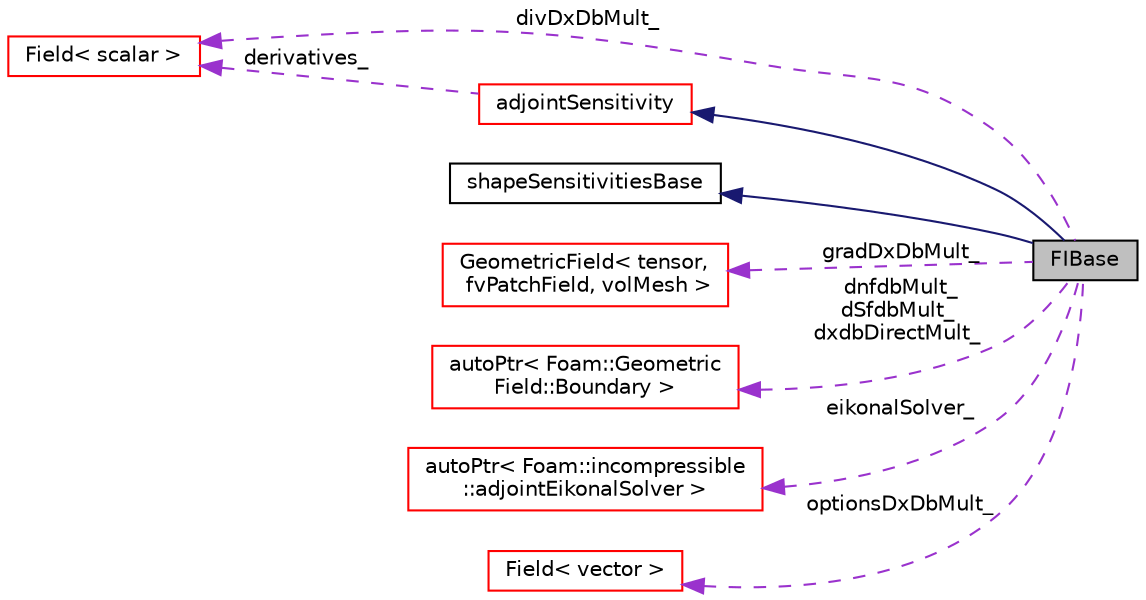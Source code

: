 digraph "FIBase"
{
  bgcolor="transparent";
  edge [fontname="Helvetica",fontsize="10",labelfontname="Helvetica",labelfontsize="10"];
  node [fontname="Helvetica",fontsize="10",shape=record];
  rankdir="LR";
  Node1 [label="FIBase",height=0.2,width=0.4,color="black", fillcolor="grey75", style="filled" fontcolor="black"];
  Node2 -> Node1 [dir="back",color="midnightblue",fontsize="10",style="solid",fontname="Helvetica"];
  Node2 [label="adjointSensitivity",height=0.2,width=0.4,color="red",URL="$classFoam_1_1incompressible_1_1adjointSensitivity.html",tooltip="Abstract base class for adjoint-based sensitivities in incompressible flows. "];
  Node3 -> Node2 [dir="back",color="darkorchid3",fontsize="10",style="dashed",label=" derivatives_" ,fontname="Helvetica"];
  Node3 [label="Field\< scalar \>",height=0.2,width=0.4,color="red",URL="$classFoam_1_1Field.html"];
  Node4 -> Node1 [dir="back",color="midnightblue",fontsize="10",style="solid",fontname="Helvetica"];
  Node4 [label="shapeSensitivitiesBase",height=0.2,width=0.4,color="black",URL="$classFoam_1_1incompressible_1_1shapeSensitivitiesBase.html",tooltip="Base class supporting shape sensitivity derivatives. "];
  Node5 -> Node1 [dir="back",color="darkorchid3",fontsize="10",style="dashed",label=" gradDxDbMult_" ,fontname="Helvetica"];
  Node5 [label="GeometricField\< tensor,\l fvPatchField, volMesh \>",height=0.2,width=0.4,color="red",URL="$classFoam_1_1GeometricField.html"];
  Node6 -> Node1 [dir="back",color="darkorchid3",fontsize="10",style="dashed",label=" dnfdbMult_\ndSfdbMult_\ndxdbDirectMult_" ,fontname="Helvetica"];
  Node6 [label="autoPtr\< Foam::Geometric\lField::Boundary \>",height=0.2,width=0.4,color="red",URL="$classFoam_1_1autoPtr.html"];
  Node7 -> Node1 [dir="back",color="darkorchid3",fontsize="10",style="dashed",label=" eikonalSolver_" ,fontname="Helvetica"];
  Node7 [label="autoPtr\< Foam::incompressible\l::adjointEikonalSolver \>",height=0.2,width=0.4,color="red",URL="$classFoam_1_1autoPtr.html"];
  Node3 -> Node1 [dir="back",color="darkorchid3",fontsize="10",style="dashed",label=" divDxDbMult_" ,fontname="Helvetica"];
  Node8 -> Node1 [dir="back",color="darkorchid3",fontsize="10",style="dashed",label=" optionsDxDbMult_" ,fontname="Helvetica"];
  Node8 [label="Field\< vector \>",height=0.2,width=0.4,color="red",URL="$classFoam_1_1Field.html"];
}
